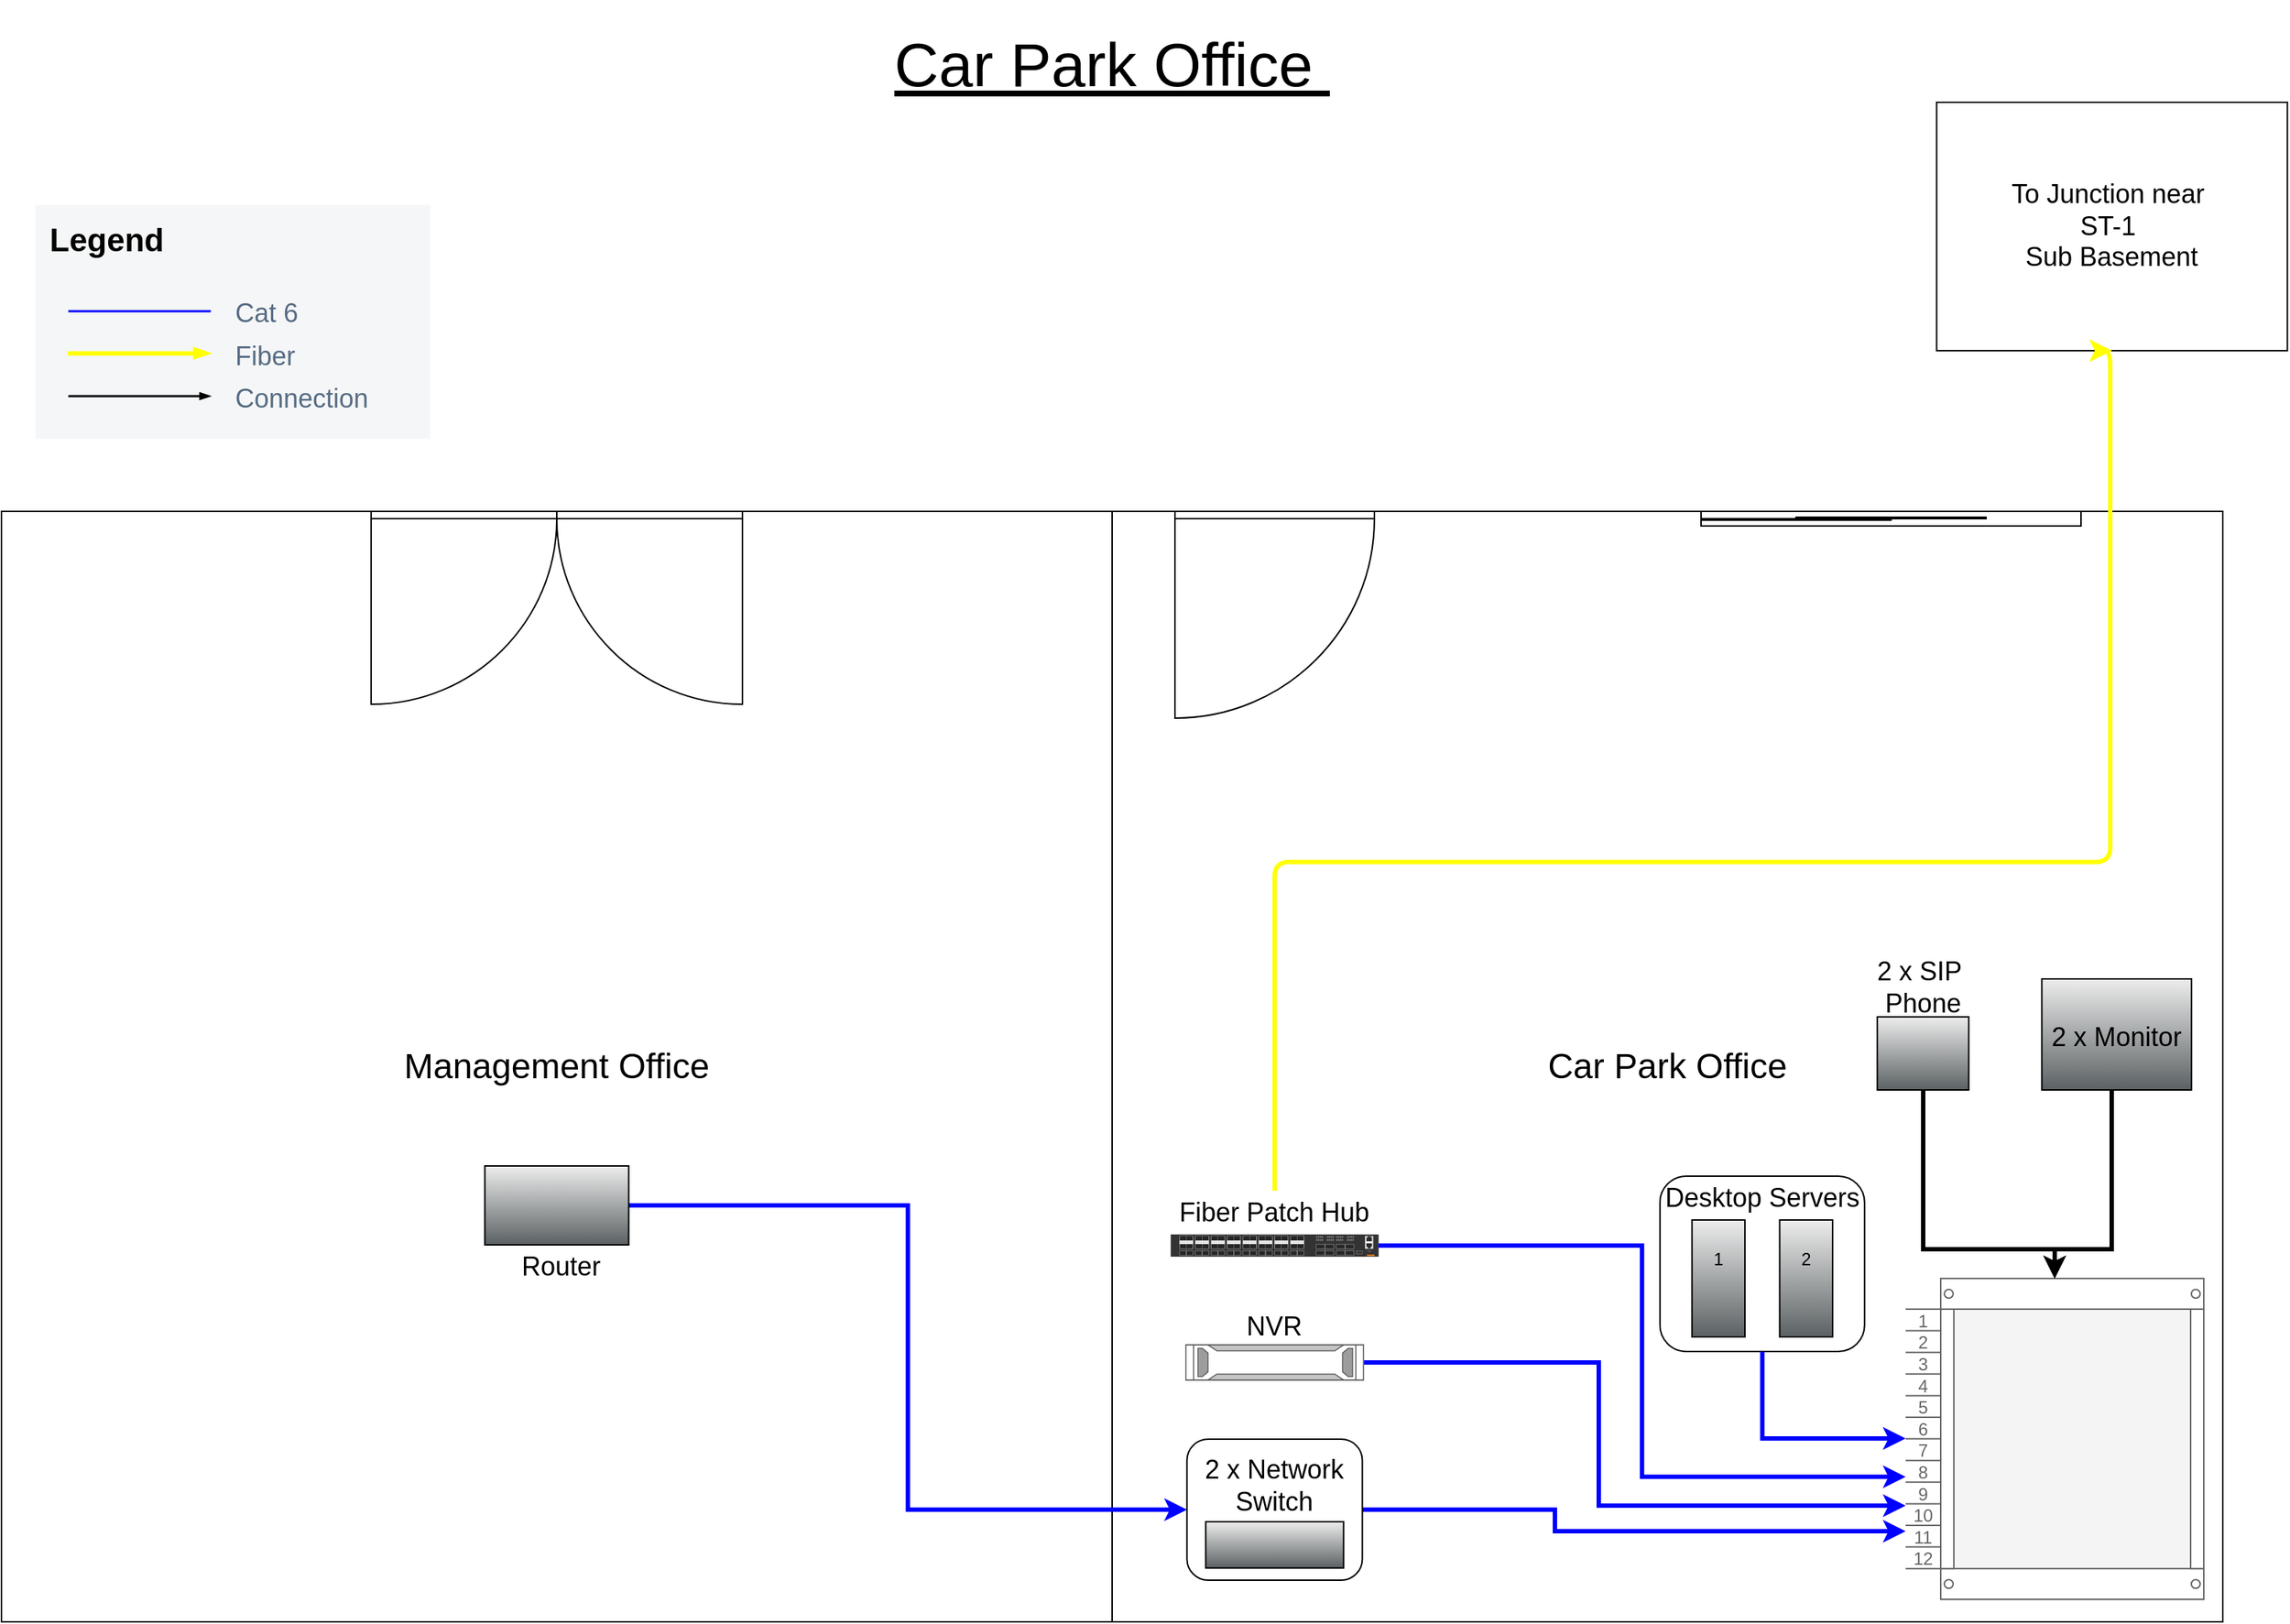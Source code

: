 <mxfile version="28.0.7">
  <diagram id="QDZp0Gujsq3bFdAv7j2x" name="Page-1">
    <mxGraphModel dx="2733" dy="1484" grid="1" gridSize="10" guides="1" tooltips="1" connect="1" arrows="1" fold="1" page="1" pageScale="1" pageWidth="1654" pageHeight="1169" math="0" shadow="0">
      <root>
        <mxCell id="0" />
        <mxCell id="1" parent="0" />
        <mxCell id="_104g25UOZVp8Q_bf5Z8-25" value="&lt;font style=&quot;font-size: 24px;&quot;&gt;Car Park Office&lt;/font&gt;" style="whiteSpace=wrap;html=1;aspect=fixed;" vertex="1" parent="1">
          <mxGeometry x="827" y="350" width="760" height="760" as="geometry" />
        </mxCell>
        <mxCell id="_104g25UOZVp8Q_bf5Z8-26" value="&lt;font style=&quot;font-size: 24px;&quot;&gt;Management Office&lt;/font&gt;" style="whiteSpace=wrap;html=1;aspect=fixed;" vertex="1" parent="1">
          <mxGeometry x="67" y="350" width="760" height="760" as="geometry" />
        </mxCell>
        <mxCell id="_104g25UOZVp8Q_bf5Z8-32" value="" style="strokeColor=#666666;html=1;verticalLabelPosition=bottom;labelBackgroundColor=#ffffff;verticalAlign=top;outlineConnect=0;shadow=0;dashed=0;shape=mxgraph.rackGeneral.rackCabinet3;fillColor2=#f4f4f4;container=1;collapsible=0;childLayout=rack;allowGaps=1;marginLeft=33;marginRight=9;marginTop=21;marginBottom=22;textColor=#666666;numDisp=ascend;points=[[0,0.07,0,0,0],[0,0.08,0,0,0],[0,0.14,0,0,0],[0,0.15,0,0,0],[0,0.21,0,0,0],[0,0.23,0,0,0],[0,0.29,0,0,0],[0,0.31,0,0,0],[0,0.36,0,0,0],[0,0.38,0,0,0],[0,0.43,0,0,0],[0,0.46,0,0,0],[0,0.5,0,0,0],[0,0.54,0,0,0],[0,0.57,0,0,0],[0,0.62,0,0,0],[0,0.64,0,0,0],[0,0.69,0,0,0],[0,0.71,0,0,0],[0,0.77,0,0,0],[0,0.79,0,0,0],[0,0.85,0,0,0],[0,0.86,0,0,0],[0,0.92,0,0,0],[0,0.93,0,0,0]];" vertex="1" parent="1">
          <mxGeometry x="1370" y="875" width="204" height="219" as="geometry" />
        </mxCell>
        <mxCell id="_104g25UOZVp8Q_bf5Z8-34" value="" style="verticalLabelPosition=bottom;html=1;verticalAlign=top;align=center;shape=mxgraph.floorplan.doorLeft;aspect=fixed;" vertex="1" parent="1">
          <mxGeometry x="870" y="350" width="136.47" height="145" as="geometry" />
        </mxCell>
        <mxCell id="_104g25UOZVp8Q_bf5Z8-35" value="" style="verticalLabelPosition=bottom;html=1;verticalAlign=top;align=center;shape=mxgraph.floorplan.windowGlider;dx=0.25;" vertex="1" parent="1">
          <mxGeometry x="1230" y="350" width="260" height="10" as="geometry" />
        </mxCell>
        <mxCell id="_104g25UOZVp8Q_bf5Z8-36" value="" style="verticalLabelPosition=bottom;html=1;verticalAlign=top;align=center;shape=mxgraph.floorplan.doorDouble;aspect=fixed;" vertex="1" parent="1">
          <mxGeometry x="319.94" y="350" width="254.12" height="135" as="geometry" />
        </mxCell>
        <mxCell id="_104g25UOZVp8Q_bf5Z8-39" style="edgeStyle=orthogonalEdgeStyle;rounded=0;orthogonalLoop=1;jettySize=auto;html=1;strokeWidth=3;" edge="1" parent="1" source="_104g25UOZVp8Q_bf5Z8-37" target="_104g25UOZVp8Q_bf5Z8-32">
          <mxGeometry relative="1" as="geometry">
            <Array as="points">
              <mxPoint x="1511" y="855" />
              <mxPoint x="1472" y="855" />
            </Array>
          </mxGeometry>
        </mxCell>
        <mxCell id="_104g25UOZVp8Q_bf5Z8-37" value="2 x Monitor" style="shape=mxgraph.networks2.icon;aspect=fixed;fillColor=#EDEDED;strokeColor=#000000;gradientColor=#5B6163;network2IconShadow=1;network2bgFillColor=none;network2Icon=mxgraph.networks2.monitor;network2IconYOffset=-0.009;network2IconW=1;network2IconH=0.742;fontSize=18;" vertex="1" parent="1">
          <mxGeometry x="1463.18" y="670" width="102.43" height="76" as="geometry" />
        </mxCell>
        <mxCell id="_104g25UOZVp8Q_bf5Z8-44" style="edgeStyle=orthogonalEdgeStyle;rounded=0;orthogonalLoop=1;jettySize=auto;html=1;exitX=1;exitY=0.5;exitDx=0;exitDy=0;strokeColor=#0000FF;strokeWidth=3;" edge="1" parent="1" source="_104g25UOZVp8Q_bf5Z8-65">
          <mxGeometry relative="1" as="geometry">
            <mxPoint x="1370" y="1048" as="targetPoint" />
            <Array as="points">
              <mxPoint x="1130" y="1033" />
              <mxPoint x="1130" y="1048" />
            </Array>
          </mxGeometry>
        </mxCell>
        <mxCell id="_104g25UOZVp8Q_bf5Z8-49" value="" style="group" vertex="1" connectable="0" parent="1">
          <mxGeometry x="1200" y="805" width="143.78" height="120" as="geometry" />
        </mxCell>
        <mxCell id="_104g25UOZVp8Q_bf5Z8-50" value="" style="rounded=1;whiteSpace=wrap;html=1;" vertex="1" parent="_104g25UOZVp8Q_bf5Z8-49">
          <mxGeometry x="1.89" width="140" height="120" as="geometry" />
        </mxCell>
        <mxCell id="_104g25UOZVp8Q_bf5Z8-46" value="1&#xa;&#xa;" style="shape=mxgraph.networks2.icon;aspect=fixed;fillColor=#EDEDED;strokeColor=#000000;gradientColor=#5B6163;network2IconShadow=1;network2bgFillColor=none;network2Icon=mxgraph.networks2.desktop_pc;network2IconXOffset=-0.003;network2IconYOffset=0.0;network2IconW=0.453;network2IconH=1.0;" vertex="1" parent="_104g25UOZVp8Q_bf5Z8-49">
          <mxGeometry x="23.78" y="30" width="36.26" height="80" as="geometry" />
        </mxCell>
        <mxCell id="_104g25UOZVp8Q_bf5Z8-47" value="&lt;font style=&quot;font-size: 18px;&quot;&gt;Desktop Servers&lt;/font&gt;" style="text;strokeColor=none;align=center;fillColor=none;html=1;verticalAlign=middle;whiteSpace=wrap;rounded=0;" vertex="1" parent="_104g25UOZVp8Q_bf5Z8-49">
          <mxGeometry x="-1.421e-14" width="143.78" height="30" as="geometry" />
        </mxCell>
        <mxCell id="_104g25UOZVp8Q_bf5Z8-48" value="2&#xa;&#xa;" style="shape=mxgraph.networks2.icon;aspect=fixed;fillColor=#EDEDED;strokeColor=#000000;gradientColor=#5B6163;network2IconShadow=1;network2bgFillColor=none;network2Icon=mxgraph.networks2.desktop_pc;network2IconXOffset=-0.003;network2IconYOffset=0.0;network2IconW=0.453;network2IconH=1.0;" vertex="1" parent="_104g25UOZVp8Q_bf5Z8-49">
          <mxGeometry x="83.78" y="30" width="36.26" height="80" as="geometry" />
        </mxCell>
        <mxCell id="_104g25UOZVp8Q_bf5Z8-51" style="edgeStyle=orthogonalEdgeStyle;rounded=0;orthogonalLoop=1;jettySize=auto;html=1;entryX=0;entryY=0.5;entryDx=0;entryDy=0;entryPerimeter=0;exitX=0.5;exitY=1;exitDx=0;exitDy=0;strokeColor=#0000FF;strokeWidth=3;" edge="1" parent="1" source="_104g25UOZVp8Q_bf5Z8-50" target="_104g25UOZVp8Q_bf5Z8-32">
          <mxGeometry relative="1" as="geometry">
            <mxPoint x="1370" y="985" as="targetPoint" />
          </mxGeometry>
        </mxCell>
        <mxCell id="_104g25UOZVp8Q_bf5Z8-53" style="edgeStyle=orthogonalEdgeStyle;rounded=0;orthogonalLoop=1;jettySize=auto;html=1;entryX=0;entryY=0.5;entryDx=0;entryDy=0;strokeColor=#0000FF;strokeWidth=3;" edge="1" parent="1" source="_104g25UOZVp8Q_bf5Z8-52" target="_104g25UOZVp8Q_bf5Z8-65">
          <mxGeometry relative="1" as="geometry">
            <mxPoint x="870" y="805" as="targetPoint" />
          </mxGeometry>
        </mxCell>
        <mxCell id="_104g25UOZVp8Q_bf5Z8-52" value="" style="fillColorStyles=neutralFill;neutralFill=#9DA6A8;shape=mxgraph.networks2.icon;aspect=fixed;fillColor=#EDEDED;strokeColor=#000000;gradientColor=#5B6163;network2IconShadow=1;network2bgFillColor=none;network2Icon=mxgraph.networks2.router;network2IconXOffset=0.0;network2IconYOffset=-0.114;network2IconW=1;network2IconH=0.548;" vertex="1" parent="1">
          <mxGeometry x="397.77" y="798" width="98.45" height="54" as="geometry" />
        </mxCell>
        <mxCell id="_104g25UOZVp8Q_bf5Z8-54" value="&lt;font style=&quot;font-size: 18px;&quot;&gt;Router&lt;/font&gt;" style="text;strokeColor=none;align=center;fillColor=none;html=1;verticalAlign=middle;whiteSpace=wrap;rounded=0;" vertex="1" parent="1">
          <mxGeometry x="380" y="852" width="140" height="30" as="geometry" />
        </mxCell>
        <mxCell id="_104g25UOZVp8Q_bf5Z8-57" style="edgeStyle=orthogonalEdgeStyle;rounded=0;orthogonalLoop=1;jettySize=auto;html=1;strokeWidth=3;exitX=0.502;exitY=0.983;exitDx=0;exitDy=0;exitPerimeter=0;" edge="1" parent="1" source="_104g25UOZVp8Q_bf5Z8-56" target="_104g25UOZVp8Q_bf5Z8-32">
          <mxGeometry relative="1" as="geometry">
            <mxPoint x="1380" y="750" as="sourcePoint" />
            <Array as="points">
              <mxPoint x="1382" y="855" />
              <mxPoint x="1472" y="855" />
            </Array>
          </mxGeometry>
        </mxCell>
        <mxCell id="_104g25UOZVp8Q_bf5Z8-74" value="" style="group" vertex="1" connectable="0" parent="1">
          <mxGeometry x="877.1" y="895" width="122.26" height="85.76" as="geometry" />
        </mxCell>
        <mxCell id="_104g25UOZVp8Q_bf5Z8-72" value="" style="shape=mxgraph.rack.hp.hp_proliant_dl560_g8;html=1;labelPosition=right;align=left;spacingLeft=15;dashed=0;shadow=0;fillColor=#ffffff;" vertex="1" parent="_104g25UOZVp8Q_bf5Z8-74">
          <mxGeometry y="25" width="122.26" height="25" as="geometry" />
        </mxCell>
        <mxCell id="_104g25UOZVp8Q_bf5Z8-73" value="&lt;font style=&quot;font-size: 18px;&quot;&gt;NVR&lt;/font&gt;" style="text;strokeColor=none;align=center;fillColor=none;html=1;verticalAlign=middle;whiteSpace=wrap;rounded=0;" vertex="1" parent="_104g25UOZVp8Q_bf5Z8-74">
          <mxGeometry x="17.192" width="87.871" height="25.0" as="geometry" />
        </mxCell>
        <mxCell id="_104g25UOZVp8Q_bf5Z8-75" style="edgeStyle=orthogonalEdgeStyle;rounded=0;orthogonalLoop=1;jettySize=auto;html=1;entryX=0;entryY=0.71;entryDx=0;entryDy=0;entryPerimeter=0;strokeColor=#0000FF;strokeWidth=3;" edge="1" parent="1" source="_104g25UOZVp8Q_bf5Z8-72" target="_104g25UOZVp8Q_bf5Z8-32">
          <mxGeometry relative="1" as="geometry">
            <Array as="points">
              <mxPoint x="1160" y="933" />
              <mxPoint x="1160" y="1031" />
            </Array>
          </mxGeometry>
        </mxCell>
        <mxCell id="_104g25UOZVp8Q_bf5Z8-69" value="" style="group" vertex="1" connectable="0" parent="1">
          <mxGeometry x="876.61" y="985" width="123.24" height="96.53" as="geometry" />
        </mxCell>
        <mxCell id="_104g25UOZVp8Q_bf5Z8-64" value="" style="group" vertex="1" connectable="0" parent="_104g25UOZVp8Q_bf5Z8-69">
          <mxGeometry width="123.24" height="96.53" as="geometry" />
        </mxCell>
        <mxCell id="_104g25UOZVp8Q_bf5Z8-65" value="" style="rounded=1;whiteSpace=wrap;html=1;" vertex="1" parent="_104g25UOZVp8Q_bf5Z8-64">
          <mxGeometry x="1.62" width="120.0" height="96.53" as="geometry" />
        </mxCell>
        <mxCell id="_104g25UOZVp8Q_bf5Z8-41" value="" style="shape=mxgraph.networks2.icon;aspect=fixed;fillColor=#EDEDED;strokeColor=#000000;gradientColor=#5B6163;network2IconShadow=1;network2bgFillColor=none;network2Icon=mxgraph.networks2.patch_panel;network2IconXOffset=0.0;network2IconYOffset=-0.021;network2IconW=1;network2IconH=0.336;" vertex="1" parent="_104g25UOZVp8Q_bf5Z8-69">
          <mxGeometry x="14.48" y="56.53" width="94.286" height="31.671" as="geometry" />
        </mxCell>
        <mxCell id="_104g25UOZVp8Q_bf5Z8-42" value="&lt;font style=&quot;font-size: 18px;&quot;&gt;2 x Network Switch&lt;/font&gt;" style="text;strokeColor=none;align=center;fillColor=none;html=1;verticalAlign=middle;whiteSpace=wrap;rounded=0;" vertex="1" parent="_104g25UOZVp8Q_bf5Z8-69">
          <mxGeometry x="3.766" y="16.53" width="115.714" height="30.0" as="geometry" />
        </mxCell>
        <mxCell id="_104g25UOZVp8Q_bf5Z8-81" value="" style="group" vertex="1" connectable="0" parent="1">
          <mxGeometry x="867.23" y="815" width="142" height="45" as="geometry" />
        </mxCell>
        <mxCell id="_104g25UOZVp8Q_bf5Z8-79" value="" style="html=1;verticalLabelPosition=bottom;verticalAlign=top;outlineConnect=0;shadow=0;dashed=0;shape=mxgraph.rack.hpe_aruba.switches.jl626a_aruba_8325_32c_f2b_front;" vertex="1" parent="_104g25UOZVp8Q_bf5Z8-81">
          <mxGeometry y="30" width="142" height="15" as="geometry" />
        </mxCell>
        <mxCell id="_104g25UOZVp8Q_bf5Z8-80" value="&lt;font style=&quot;font-size: 18px;&quot;&gt;Fiber Patch Hub&lt;/font&gt;" style="text;strokeColor=none;align=center;fillColor=none;html=1;verticalAlign=middle;whiteSpace=wrap;rounded=0;" vertex="1" parent="_104g25UOZVp8Q_bf5Z8-81">
          <mxGeometry x="2.76" width="136.35" height="30" as="geometry" />
        </mxCell>
        <mxCell id="_104g25UOZVp8Q_bf5Z8-82" style="edgeStyle=orthogonalEdgeStyle;rounded=0;orthogonalLoop=1;jettySize=auto;html=1;entryX=0;entryY=0.62;entryDx=0;entryDy=0;entryPerimeter=0;strokeColor=#0000FF;strokeWidth=3;" edge="1" parent="1" source="_104g25UOZVp8Q_bf5Z8-79" target="_104g25UOZVp8Q_bf5Z8-32">
          <mxGeometry relative="1" as="geometry" />
        </mxCell>
        <mxCell id="_104g25UOZVp8Q_bf5Z8-85" value="&lt;font style=&quot;font-size: 18px;&quot;&gt;To Junction near&amp;nbsp;&lt;/font&gt;&lt;div&gt;&lt;font style=&quot;font-size: 18px;&quot;&gt;ST-1&amp;nbsp;&lt;br&gt;Sub Basement&lt;/font&gt;&lt;/div&gt;" style="rounded=0;whiteSpace=wrap;html=1;" vertex="1" parent="1">
          <mxGeometry x="1391.21" y="70" width="240" height="170" as="geometry" />
        </mxCell>
        <mxCell id="_104g25UOZVp8Q_bf5Z8-84" style="edgeStyle=orthogonalEdgeStyle;rounded=1;orthogonalLoop=1;jettySize=auto;html=1;entryX=0.5;entryY=1;entryDx=0;entryDy=0;fillColor=#dae8fc;strokeColor=#FFFF00;curved=0;strokeWidth=3;" edge="1" parent="1" source="_104g25UOZVp8Q_bf5Z8-80" target="_104g25UOZVp8Q_bf5Z8-85">
          <mxGeometry relative="1" as="geometry">
            <mxPoint x="1380" y="210" as="targetPoint" />
            <Array as="points">
              <mxPoint x="938" y="590" />
              <mxPoint x="1510" y="590" />
              <mxPoint x="1510" y="240" />
            </Array>
          </mxGeometry>
        </mxCell>
        <mxCell id="_104g25UOZVp8Q_bf5Z8-86" value="&lt;font style=&quot;font-size: 22px;&quot;&gt;Legend&lt;/font&gt;" style="rounded=0;whiteSpace=wrap;html=1;strokeColor=none;strokeWidth=1.5;arcSize=16;fillColor=#F5F6F7;perimeterSpacing=0;imageHeight=24;absoluteArcSize=1;points=[];connectable=0;container=0;align=left;verticalAlign=top;fontSize=18;fontStyle=1;spacingTop=5;spacingLeft=8;" vertex="1" parent="1">
          <mxGeometry x="90" y="140" width="270" height="160" as="geometry" />
        </mxCell>
        <mxCell id="_104g25UOZVp8Q_bf5Z8-87" value="" style="endArrow=none;html=1;strokeColor=#0000FF;bendable=1;rounded=1;endFill=0;endSize=4;strokeWidth=1.5;startSize=4;part=1;" edge="1" parent="_104g25UOZVp8Q_bf5Z8-86">
          <mxGeometry relative="1" as="geometry">
            <mxPoint x="22.5" y="72.727" as="sourcePoint" />
            <mxPoint x="120.0" y="72.727" as="targetPoint" />
          </mxGeometry>
        </mxCell>
        <mxCell id="_104g25UOZVp8Q_bf5Z8-88" value="Cat 6" style="part=1;fillColor=none;strokeColor=none;align=left;fontSize=18;fontColor=#556B82;" vertex="1" parent="_104g25UOZVp8Q_bf5Z8-86">
          <mxGeometry x="135.0" y="58.182" width="135.0" height="29.091" as="geometry" />
        </mxCell>
        <mxCell id="_104g25UOZVp8Q_bf5Z8-89" value="" style="edgeStyle=orthogonalEdgeStyle;rounded=0;orthogonalLoop=1;jettySize=auto;html=1;fontSize=18;strokeColor=#FFFF00;fontFamily=Helvetica;fontColor=default;targetPerimeterSpacing=15;endSize=4;startSize=4;endArrow=blockThin;endFill=1;strokeWidth=3;startArrow=none;startFill=0;" edge="1" parent="_104g25UOZVp8Q_bf5Z8-86">
          <mxGeometry relative="1" as="geometry">
            <mxPoint x="22.5" y="101.818" as="sourcePoint" />
            <mxPoint x="120.0" y="101.818" as="targetPoint" />
          </mxGeometry>
        </mxCell>
        <mxCell id="_104g25UOZVp8Q_bf5Z8-90" value="Fiber " style="part=1;fillColor=none;strokeColor=none;align=left;fontSize=18;fontColor=#556B82;" vertex="1" parent="_104g25UOZVp8Q_bf5Z8-86">
          <mxGeometry x="135.0" y="87.273" width="135.0" height="29.091" as="geometry" />
        </mxCell>
        <mxCell id="_104g25UOZVp8Q_bf5Z8-91" value="" style="edgeStyle=orthogonalEdgeStyle;rounded=0;orthogonalLoop=1;jettySize=auto;html=1;fontSize=18;strokeColor=#000000;fontFamily=Helvetica;fontColor=default;targetPerimeterSpacing=15;endSize=4;startSize=4;endArrow=blockThin;endFill=1;strokeWidth=1.5;startArrow=none;startFill=0;" edge="1" parent="_104g25UOZVp8Q_bf5Z8-86">
          <mxGeometry relative="1" as="geometry">
            <mxPoint x="22.5" y="130.909" as="sourcePoint" />
            <mxPoint x="120.0" y="130.909" as="targetPoint" />
          </mxGeometry>
        </mxCell>
        <mxCell id="_104g25UOZVp8Q_bf5Z8-92" value="Connection " style="part=1;fillColor=none;strokeColor=none;align=left;fontSize=18;fontColor=#556B82;" vertex="1" parent="_104g25UOZVp8Q_bf5Z8-86">
          <mxGeometry x="135.0" y="116.364" width="135.0" height="29.091" as="geometry" />
        </mxCell>
        <mxCell id="_104g25UOZVp8Q_bf5Z8-93" value="" style="group" vertex="1" connectable="0" parent="1">
          <mxGeometry x="1310" y="661" width="143.78" height="85" as="geometry" />
        </mxCell>
        <mxCell id="_104g25UOZVp8Q_bf5Z8-56" value="" style="shape=mxgraph.networks2.icon;aspect=fixed;fillColor=#EDEDED;strokeColor=#000000;gradientColor=#5B6163;network2IconShadow=1;network2bgFillColor=none;network2Icon=mxgraph.networks2.phone;network2IconXOffset=0.001;network2IconYOffset=-0.006;network2IconW=0.995;network2IconH=0.795;" vertex="1" parent="_104g25UOZVp8Q_bf5Z8-93">
          <mxGeometry x="40.6" y="35" width="62.58" height="50" as="geometry" />
        </mxCell>
        <mxCell id="_104g25UOZVp8Q_bf5Z8-58" value="&lt;font style=&quot;font-size: 18px;&quot;&gt;2 x SIP&amp;nbsp;&lt;/font&gt;&lt;div&gt;&lt;font style=&quot;font-size: 18px;&quot;&gt;Phone&lt;/font&gt;&lt;/div&gt;" style="text;strokeColor=none;align=center;fillColor=none;html=1;verticalAlign=middle;whiteSpace=wrap;rounded=0;" vertex="1" parent="_104g25UOZVp8Q_bf5Z8-93">
          <mxGeometry width="143.78" height="30" as="geometry" />
        </mxCell>
        <mxCell id="_104g25UOZVp8Q_bf5Z8-94" value="&lt;font style=&quot;font-size: 42px;&quot;&gt;&lt;u&gt;Car Park Office&amp;nbsp;&lt;/u&gt;&lt;/font&gt;" style="text;strokeColor=none;align=center;fillColor=none;html=1;verticalAlign=middle;whiteSpace=wrap;rounded=0;" vertex="1" parent="1">
          <mxGeometry x="577" width="500" height="90" as="geometry" />
        </mxCell>
      </root>
    </mxGraphModel>
  </diagram>
</mxfile>
